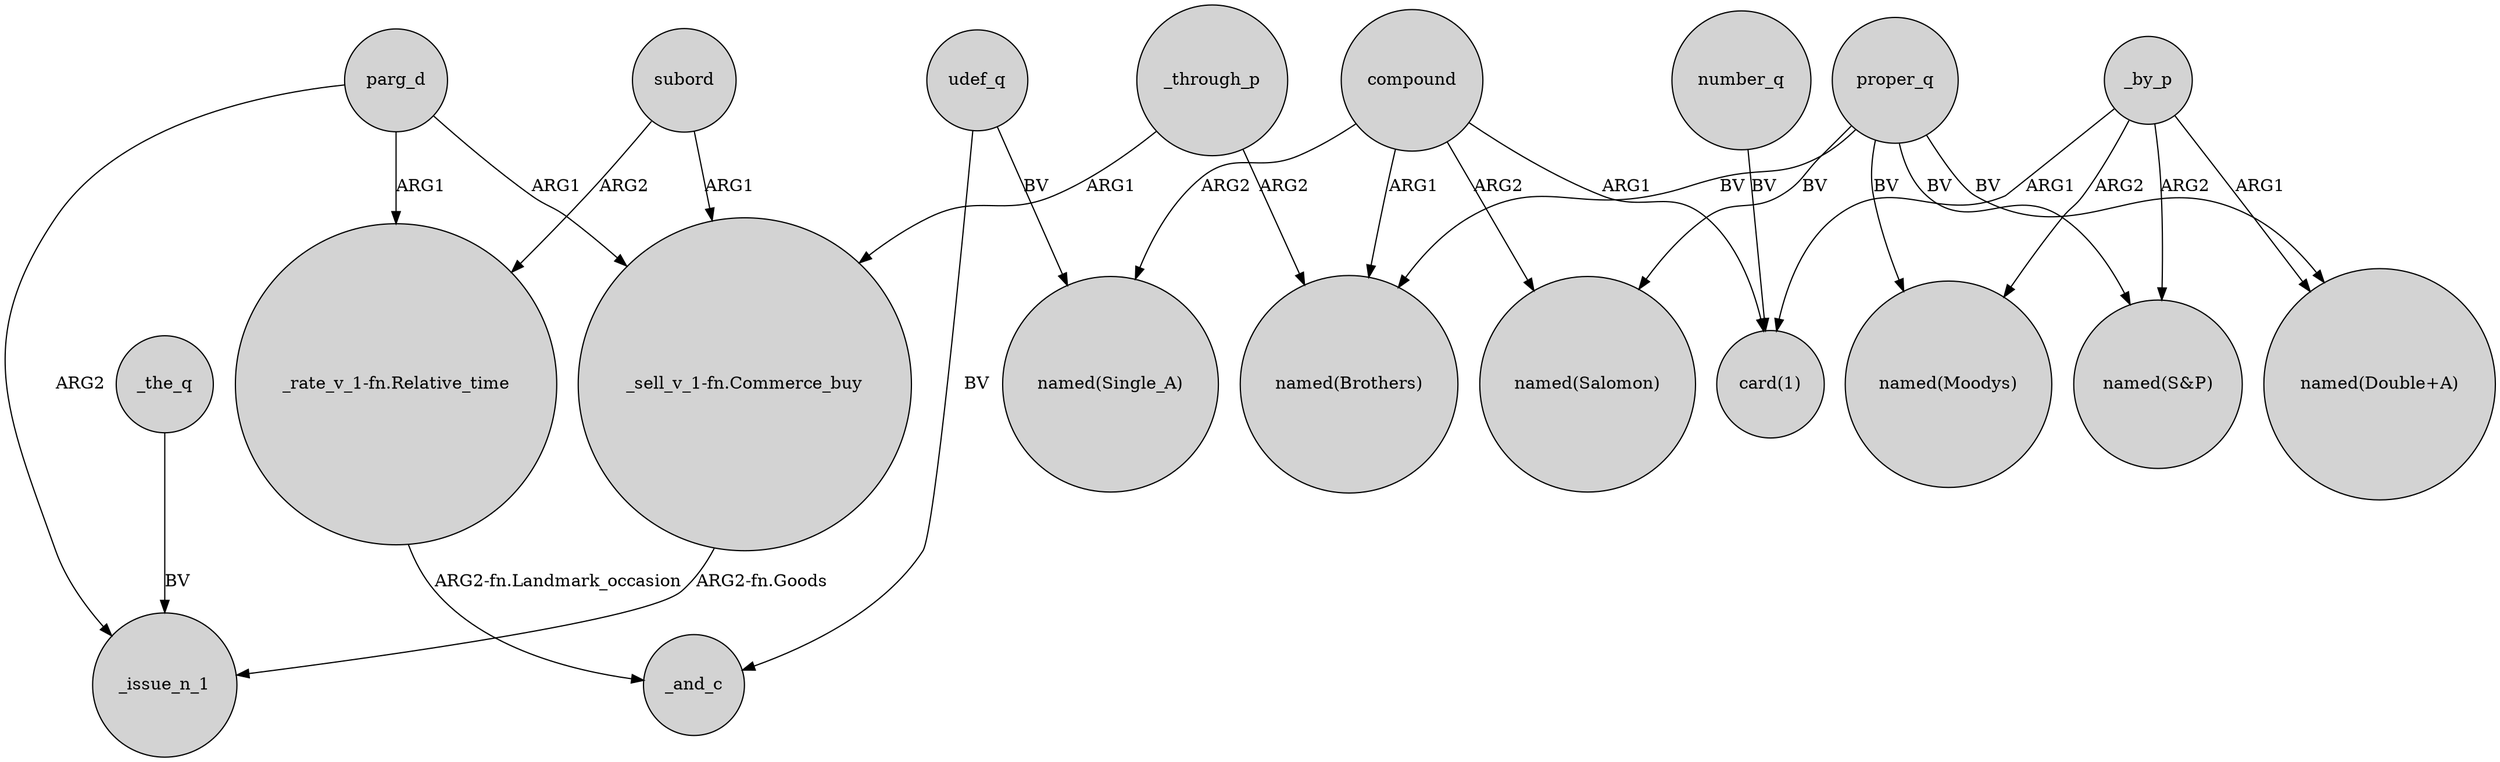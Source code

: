 digraph {
	node [shape=circle style=filled]
	parg_d -> "_rate_v_1-fn.Relative_time" [label=ARG1]
	parg_d -> "_sell_v_1-fn.Commerce_buy" [label=ARG1]
	number_q -> "card(1)" [label=BV]
	subord -> "_rate_v_1-fn.Relative_time" [label=ARG2]
	compound -> "named(Salomon)" [label=ARG2]
	_by_p -> "named(Moodys)" [label=ARG2]
	proper_q -> "named(Moodys)" [label=BV]
	proper_q -> "named(S&P)" [label=BV]
	_by_p -> "named(S&P)" [label=ARG2]
	"_sell_v_1-fn.Commerce_buy" -> _issue_n_1 [label="ARG2-fn.Goods"]
	udef_q -> _and_c [label=BV]
	_by_p -> "card(1)" [label=ARG1]
	compound -> "named(Single_A)" [label=ARG2]
	proper_q -> "named(Double+A)" [label=BV]
	subord -> "_sell_v_1-fn.Commerce_buy" [label=ARG1]
	"_rate_v_1-fn.Relative_time" -> _and_c [label="ARG2-fn.Landmark_occasion"]
	compound -> "named(Brothers)" [label=ARG1]
	_through_p -> "named(Brothers)" [label=ARG2]
	proper_q -> "named(Brothers)" [label=BV]
	proper_q -> "named(Salomon)" [label=BV]
	_by_p -> "named(Double+A)" [label=ARG1]
	udef_q -> "named(Single_A)" [label=BV]
	parg_d -> _issue_n_1 [label=ARG2]
	_the_q -> _issue_n_1 [label=BV]
	_through_p -> "_sell_v_1-fn.Commerce_buy" [label=ARG1]
	compound -> "card(1)" [label=ARG1]
}
